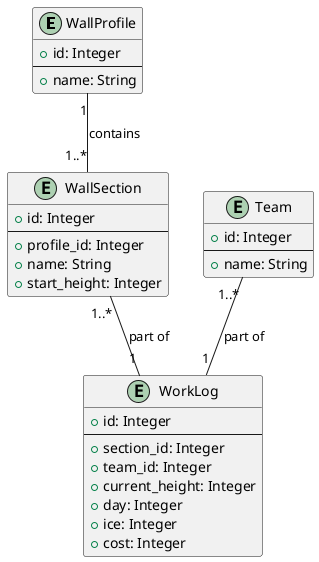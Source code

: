 @startuml

' Define WallProfile entity
entity WallProfile {
    +id: Integer
    --
    +name: String
}

' Define WallSection entity
entity WallSection {
    +id: Integer
    --
    +profile_id: Integer
    +name: String
    +start_height: Integer
}

' Define Team entity
entity Team {
    +id: Integer
    --
    +name: String
}

' Define DailyLog entity
entity WorkLog {
    +id: Integer
    --
    +section_id: Integer
    +team_id: Integer
    +current_height: Integer
    +day: Integer
    +ice: Integer
    +cost: Integer
}

' Define relationships
WallProfile "1" -- "1..*" WallSection : contains
WallSection "1..*" -- "1" WorkLog : part of
Team "1..*" -- "1" WorkLog : part of



@enduml
